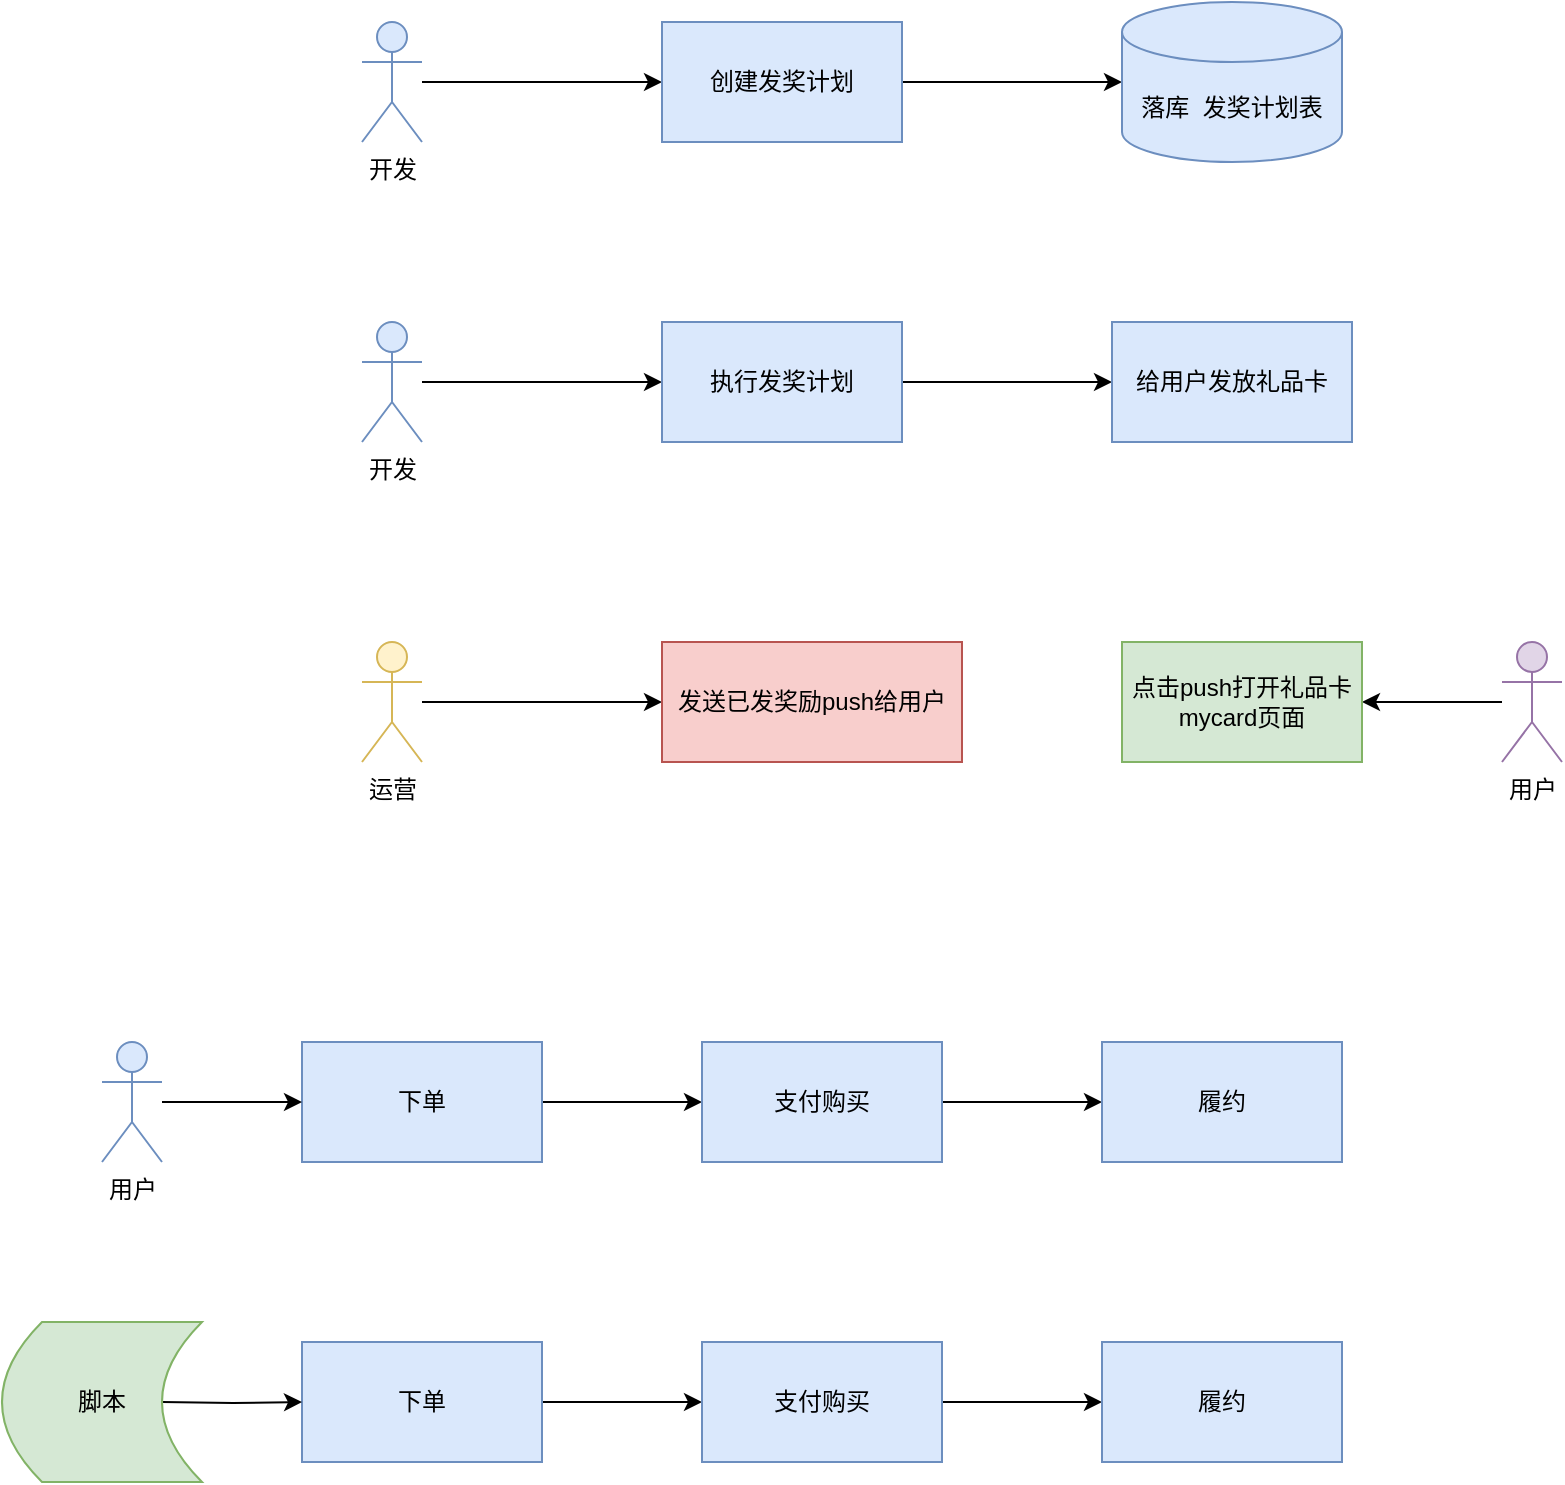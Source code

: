 <mxfile version="21.2.9" type="github">
  <diagram name="第 1 页" id="w9UWypJBsIh6wjAWGU5-">
    <mxGraphModel dx="2133" dy="836" grid="1" gridSize="10" guides="1" tooltips="1" connect="1" arrows="1" fold="1" page="1" pageScale="1" pageWidth="827" pageHeight="1169" math="0" shadow="0">
      <root>
        <mxCell id="0" />
        <mxCell id="1" parent="0" />
        <mxCell id="bjgT5-G2Uhp1NoE7Jq8I-5" style="edgeStyle=orthogonalEdgeStyle;rounded=0;orthogonalLoop=1;jettySize=auto;html=1;" edge="1" parent="1" source="bjgT5-G2Uhp1NoE7Jq8I-1" target="bjgT5-G2Uhp1NoE7Jq8I-4">
          <mxGeometry relative="1" as="geometry" />
        </mxCell>
        <mxCell id="bjgT5-G2Uhp1NoE7Jq8I-1" value="开发" style="shape=umlActor;verticalLabelPosition=bottom;verticalAlign=top;html=1;outlineConnect=0;fillColor=#dae8fc;strokeColor=#6c8ebf;" vertex="1" parent="1">
          <mxGeometry x="170" y="190" width="30" height="60" as="geometry" />
        </mxCell>
        <mxCell id="bjgT5-G2Uhp1NoE7Jq8I-7" style="edgeStyle=orthogonalEdgeStyle;rounded=0;orthogonalLoop=1;jettySize=auto;html=1;entryX=0;entryY=0.5;entryDx=0;entryDy=0;entryPerimeter=0;" edge="1" parent="1" source="bjgT5-G2Uhp1NoE7Jq8I-4" target="bjgT5-G2Uhp1NoE7Jq8I-6">
          <mxGeometry relative="1" as="geometry" />
        </mxCell>
        <mxCell id="bjgT5-G2Uhp1NoE7Jq8I-4" value="创建发奖计划" style="rounded=0;whiteSpace=wrap;html=1;fillColor=#dae8fc;strokeColor=#6c8ebf;" vertex="1" parent="1">
          <mxGeometry x="320" y="190" width="120" height="60" as="geometry" />
        </mxCell>
        <mxCell id="bjgT5-G2Uhp1NoE7Jq8I-6" value="落库&amp;nbsp; 发奖计划表" style="shape=cylinder3;whiteSpace=wrap;html=1;boundedLbl=1;backgroundOutline=1;size=15;fillColor=#dae8fc;strokeColor=#6c8ebf;" vertex="1" parent="1">
          <mxGeometry x="550" y="180" width="110" height="80" as="geometry" />
        </mxCell>
        <mxCell id="bjgT5-G2Uhp1NoE7Jq8I-10" style="edgeStyle=orthogonalEdgeStyle;rounded=0;orthogonalLoop=1;jettySize=auto;html=1;entryX=0;entryY=0.5;entryDx=0;entryDy=0;" edge="1" parent="1" source="bjgT5-G2Uhp1NoE7Jq8I-8" target="bjgT5-G2Uhp1NoE7Jq8I-9">
          <mxGeometry relative="1" as="geometry" />
        </mxCell>
        <mxCell id="bjgT5-G2Uhp1NoE7Jq8I-8" value="开发" style="shape=umlActor;verticalLabelPosition=bottom;verticalAlign=top;html=1;outlineConnect=0;fillColor=#dae8fc;strokeColor=#6c8ebf;" vertex="1" parent="1">
          <mxGeometry x="170" y="340" width="30" height="60" as="geometry" />
        </mxCell>
        <mxCell id="bjgT5-G2Uhp1NoE7Jq8I-12" value="" style="edgeStyle=orthogonalEdgeStyle;rounded=0;orthogonalLoop=1;jettySize=auto;html=1;" edge="1" parent="1" source="bjgT5-G2Uhp1NoE7Jq8I-9" target="bjgT5-G2Uhp1NoE7Jq8I-11">
          <mxGeometry relative="1" as="geometry" />
        </mxCell>
        <mxCell id="bjgT5-G2Uhp1NoE7Jq8I-9" value="执行发奖计划" style="rounded=0;whiteSpace=wrap;html=1;fillColor=#dae8fc;strokeColor=#6c8ebf;" vertex="1" parent="1">
          <mxGeometry x="320" y="340" width="120" height="60" as="geometry" />
        </mxCell>
        <mxCell id="bjgT5-G2Uhp1NoE7Jq8I-11" value="给用户发放礼品卡" style="whiteSpace=wrap;html=1;rounded=0;fillColor=#dae8fc;strokeColor=#6c8ebf;" vertex="1" parent="1">
          <mxGeometry x="545" y="340" width="120" height="60" as="geometry" />
        </mxCell>
        <mxCell id="bjgT5-G2Uhp1NoE7Jq8I-17" style="edgeStyle=orthogonalEdgeStyle;rounded=0;orthogonalLoop=1;jettySize=auto;html=1;entryX=0;entryY=0.5;entryDx=0;entryDy=0;" edge="1" parent="1" source="bjgT5-G2Uhp1NoE7Jq8I-14" target="bjgT5-G2Uhp1NoE7Jq8I-15">
          <mxGeometry relative="1" as="geometry" />
        </mxCell>
        <mxCell id="bjgT5-G2Uhp1NoE7Jq8I-14" value="运营" style="shape=umlActor;verticalLabelPosition=bottom;verticalAlign=top;html=1;outlineConnect=0;fillColor=#fff2cc;strokeColor=#d6b656;" vertex="1" parent="1">
          <mxGeometry x="170" y="500" width="30" height="60" as="geometry" />
        </mxCell>
        <mxCell id="bjgT5-G2Uhp1NoE7Jq8I-15" value="发送已发奖励push给用户" style="rounded=0;whiteSpace=wrap;html=1;fillColor=#f8cecc;strokeColor=#b85450;" vertex="1" parent="1">
          <mxGeometry x="320" y="500" width="150" height="60" as="geometry" />
        </mxCell>
        <mxCell id="bjgT5-G2Uhp1NoE7Jq8I-21" style="edgeStyle=orthogonalEdgeStyle;rounded=0;orthogonalLoop=1;jettySize=auto;html=1;entryX=1;entryY=0.5;entryDx=0;entryDy=0;" edge="1" parent="1" source="bjgT5-G2Uhp1NoE7Jq8I-18" target="bjgT5-G2Uhp1NoE7Jq8I-19">
          <mxGeometry relative="1" as="geometry" />
        </mxCell>
        <mxCell id="bjgT5-G2Uhp1NoE7Jq8I-18" value="用户" style="shape=umlActor;verticalLabelPosition=bottom;verticalAlign=top;html=1;outlineConnect=0;fillColor=#e1d5e7;strokeColor=#9673a6;" vertex="1" parent="1">
          <mxGeometry x="740" y="500" width="30" height="60" as="geometry" />
        </mxCell>
        <mxCell id="bjgT5-G2Uhp1NoE7Jq8I-19" value="点击push打开礼品卡mycard页面" style="rounded=0;whiteSpace=wrap;html=1;fillColor=#d5e8d4;strokeColor=#82b366;" vertex="1" parent="1">
          <mxGeometry x="550" y="500" width="120" height="60" as="geometry" />
        </mxCell>
        <mxCell id="bjgT5-G2Uhp1NoE7Jq8I-26" value="" style="edgeStyle=orthogonalEdgeStyle;rounded=0;orthogonalLoop=1;jettySize=auto;html=1;" edge="1" parent="1" source="bjgT5-G2Uhp1NoE7Jq8I-22" target="bjgT5-G2Uhp1NoE7Jq8I-25">
          <mxGeometry relative="1" as="geometry" />
        </mxCell>
        <mxCell id="bjgT5-G2Uhp1NoE7Jq8I-22" value="下单" style="rounded=0;whiteSpace=wrap;html=1;fillColor=#dae8fc;strokeColor=#6c8ebf;" vertex="1" parent="1">
          <mxGeometry x="140" y="700" width="120" height="60" as="geometry" />
        </mxCell>
        <mxCell id="bjgT5-G2Uhp1NoE7Jq8I-24" style="edgeStyle=orthogonalEdgeStyle;rounded=0;orthogonalLoop=1;jettySize=auto;html=1;entryX=0;entryY=0.5;entryDx=0;entryDy=0;" edge="1" parent="1" source="bjgT5-G2Uhp1NoE7Jq8I-23" target="bjgT5-G2Uhp1NoE7Jq8I-22">
          <mxGeometry relative="1" as="geometry" />
        </mxCell>
        <mxCell id="bjgT5-G2Uhp1NoE7Jq8I-23" value="用户" style="shape=umlActor;verticalLabelPosition=bottom;verticalAlign=top;html=1;outlineConnect=0;fillColor=#dae8fc;strokeColor=#6c8ebf;" vertex="1" parent="1">
          <mxGeometry x="40" y="700" width="30" height="60" as="geometry" />
        </mxCell>
        <mxCell id="bjgT5-G2Uhp1NoE7Jq8I-28" value="" style="edgeStyle=orthogonalEdgeStyle;rounded=0;orthogonalLoop=1;jettySize=auto;html=1;" edge="1" parent="1" source="bjgT5-G2Uhp1NoE7Jq8I-25" target="bjgT5-G2Uhp1NoE7Jq8I-27">
          <mxGeometry relative="1" as="geometry" />
        </mxCell>
        <mxCell id="bjgT5-G2Uhp1NoE7Jq8I-25" value="支付购买" style="whiteSpace=wrap;html=1;rounded=0;fillColor=#dae8fc;strokeColor=#6c8ebf;" vertex="1" parent="1">
          <mxGeometry x="340" y="700" width="120" height="60" as="geometry" />
        </mxCell>
        <mxCell id="bjgT5-G2Uhp1NoE7Jq8I-27" value="履约" style="whiteSpace=wrap;html=1;rounded=0;fillColor=#dae8fc;strokeColor=#6c8ebf;" vertex="1" parent="1">
          <mxGeometry x="540" y="700" width="120" height="60" as="geometry" />
        </mxCell>
        <mxCell id="bjgT5-G2Uhp1NoE7Jq8I-29" value="" style="edgeStyle=orthogonalEdgeStyle;rounded=0;orthogonalLoop=1;jettySize=auto;html=1;" edge="1" source="bjgT5-G2Uhp1NoE7Jq8I-30" target="bjgT5-G2Uhp1NoE7Jq8I-34" parent="1">
          <mxGeometry relative="1" as="geometry" />
        </mxCell>
        <mxCell id="bjgT5-G2Uhp1NoE7Jq8I-30" value="下单" style="rounded=0;whiteSpace=wrap;html=1;fillColor=#dae8fc;strokeColor=#6c8ebf;" vertex="1" parent="1">
          <mxGeometry x="140" y="850" width="120" height="60" as="geometry" />
        </mxCell>
        <mxCell id="bjgT5-G2Uhp1NoE7Jq8I-31" style="edgeStyle=orthogonalEdgeStyle;rounded=0;orthogonalLoop=1;jettySize=auto;html=1;entryX=0;entryY=0.5;entryDx=0;entryDy=0;" edge="1" target="bjgT5-G2Uhp1NoE7Jq8I-30" parent="1">
          <mxGeometry relative="1" as="geometry">
            <mxPoint x="70" y="880" as="sourcePoint" />
          </mxGeometry>
        </mxCell>
        <mxCell id="bjgT5-G2Uhp1NoE7Jq8I-33" value="" style="edgeStyle=orthogonalEdgeStyle;rounded=0;orthogonalLoop=1;jettySize=auto;html=1;" edge="1" source="bjgT5-G2Uhp1NoE7Jq8I-34" target="bjgT5-G2Uhp1NoE7Jq8I-35" parent="1">
          <mxGeometry relative="1" as="geometry" />
        </mxCell>
        <mxCell id="bjgT5-G2Uhp1NoE7Jq8I-34" value="支付购买" style="whiteSpace=wrap;html=1;rounded=0;fillColor=#dae8fc;strokeColor=#6c8ebf;" vertex="1" parent="1">
          <mxGeometry x="340" y="850" width="120" height="60" as="geometry" />
        </mxCell>
        <mxCell id="bjgT5-G2Uhp1NoE7Jq8I-35" value="履约" style="whiteSpace=wrap;html=1;rounded=0;fillColor=#dae8fc;strokeColor=#6c8ebf;" vertex="1" parent="1">
          <mxGeometry x="540" y="850" width="120" height="60" as="geometry" />
        </mxCell>
        <mxCell id="bjgT5-G2Uhp1NoE7Jq8I-36" value="脚本" style="shape=dataStorage;whiteSpace=wrap;html=1;fixedSize=1;fillColor=#d5e8d4;strokeColor=#82b366;" vertex="1" parent="1">
          <mxGeometry x="-10" y="840" width="100" height="80" as="geometry" />
        </mxCell>
      </root>
    </mxGraphModel>
  </diagram>
</mxfile>

